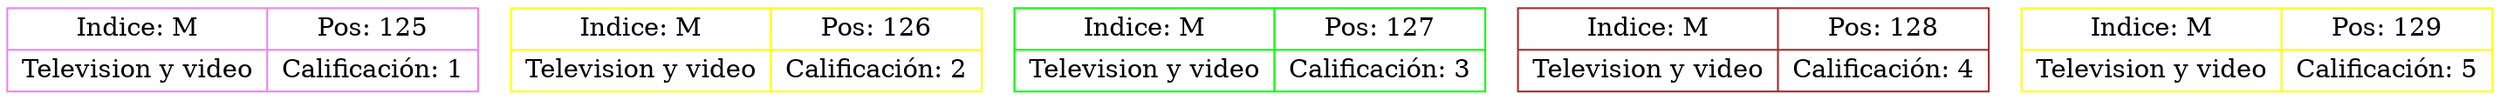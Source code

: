 digraph Daniel25{
node[shape=record];
node125[color=violet, fillcolor=pink, label="{Indice: M|Television y video}|{Pos: 125|Calificación: 1}"];
node126[color=yellow, fillcolor=blue, label="{Indice: M|Television y video}|{Pos: 126|Calificación: 2}"];
node127[color=green, fillcolor=blue, label="{Indice: M|Television y video}|{Pos: 127|Calificación: 3}"];
node128[color=brown, fillcolor=orange, label="{Indice: M|Television y video}|{Pos: 128|Calificación: 4}"];
node129[color=yellow, fillcolor=violet, label="{Indice: M|Television y video}|{Pos: 129|Calificación: 5}"];
}